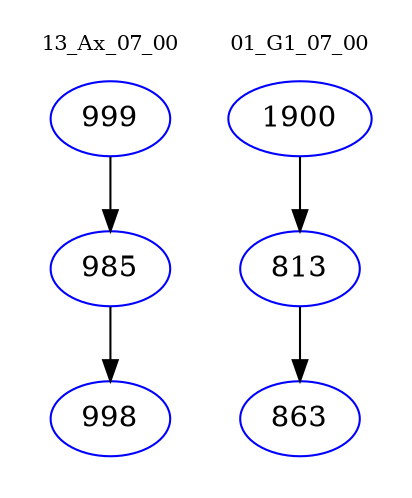 digraph{
subgraph cluster_0 {
color = white
label = "13_Ax_07_00";
fontsize=10;
T0_999 [label="999", color="blue"]
T0_999 -> T0_985 [color="black"]
T0_985 [label="985", color="blue"]
T0_985 -> T0_998 [color="black"]
T0_998 [label="998", color="blue"]
}
subgraph cluster_1 {
color = white
label = "01_G1_07_00";
fontsize=10;
T1_1900 [label="1900", color="blue"]
T1_1900 -> T1_813 [color="black"]
T1_813 [label="813", color="blue"]
T1_813 -> T1_863 [color="black"]
T1_863 [label="863", color="blue"]
}
}
